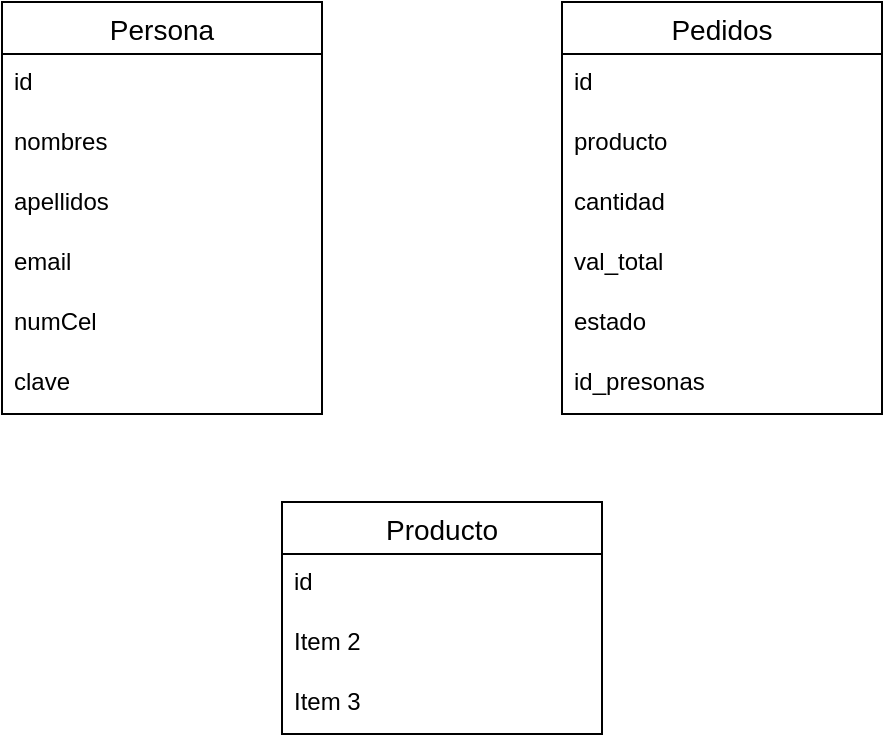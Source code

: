 <mxfile version="20.4.1" type="device"><diagram id="aLixFH4VPZ8F77ibTVz0" name="Page-1"><mxGraphModel dx="868" dy="450" grid="1" gridSize="10" guides="1" tooltips="1" connect="1" arrows="1" fold="1" page="1" pageScale="1" pageWidth="827" pageHeight="1169" math="0" shadow="0"><root><mxCell id="0"/><mxCell id="1" parent="0"/><mxCell id="M-dXLmNESHnH2bS9_OFU-1" value="Persona" style="swimlane;fontStyle=0;childLayout=stackLayout;horizontal=1;startSize=26;horizontalStack=0;resizeParent=1;resizeParentMax=0;resizeLast=0;collapsible=1;marginBottom=0;align=center;fontSize=14;" parent="1" vertex="1"><mxGeometry x="160" y="240" width="160" height="206" as="geometry"/></mxCell><mxCell id="M-dXLmNESHnH2bS9_OFU-2" value="id" style="text;strokeColor=none;fillColor=none;spacingLeft=4;spacingRight=4;overflow=hidden;rotatable=0;points=[[0,0.5],[1,0.5]];portConstraint=eastwest;fontSize=12;" parent="M-dXLmNESHnH2bS9_OFU-1" vertex="1"><mxGeometry y="26" width="160" height="30" as="geometry"/></mxCell><mxCell id="M-dXLmNESHnH2bS9_OFU-3" value="nombres&#10;" style="text;strokeColor=none;fillColor=none;spacingLeft=4;spacingRight=4;overflow=hidden;rotatable=0;points=[[0,0.5],[1,0.5]];portConstraint=eastwest;fontSize=12;" parent="M-dXLmNESHnH2bS9_OFU-1" vertex="1"><mxGeometry y="56" width="160" height="30" as="geometry"/></mxCell><mxCell id="M-dXLmNESHnH2bS9_OFU-4" value="apellidos" style="text;strokeColor=none;fillColor=none;spacingLeft=4;spacingRight=4;overflow=hidden;rotatable=0;points=[[0,0.5],[1,0.5]];portConstraint=eastwest;fontSize=12;" parent="M-dXLmNESHnH2bS9_OFU-1" vertex="1"><mxGeometry y="86" width="160" height="30" as="geometry"/></mxCell><mxCell id="M-dXLmNESHnH2bS9_OFU-9" value="email" style="text;strokeColor=none;fillColor=none;spacingLeft=4;spacingRight=4;overflow=hidden;rotatable=0;points=[[0,0.5],[1,0.5]];portConstraint=eastwest;fontSize=12;" parent="M-dXLmNESHnH2bS9_OFU-1" vertex="1"><mxGeometry y="116" width="160" height="30" as="geometry"/></mxCell><mxCell id="M-dXLmNESHnH2bS9_OFU-10" value="numCel" style="text;strokeColor=none;fillColor=none;spacingLeft=4;spacingRight=4;overflow=hidden;rotatable=0;points=[[0,0.5],[1,0.5]];portConstraint=eastwest;fontSize=12;" parent="M-dXLmNESHnH2bS9_OFU-1" vertex="1"><mxGeometry y="146" width="160" height="30" as="geometry"/></mxCell><mxCell id="M-dXLmNESHnH2bS9_OFU-11" value="clave" style="text;strokeColor=none;fillColor=none;spacingLeft=4;spacingRight=4;overflow=hidden;rotatable=0;points=[[0,0.5],[1,0.5]];portConstraint=eastwest;fontSize=12;" parent="M-dXLmNESHnH2bS9_OFU-1" vertex="1"><mxGeometry y="176" width="160" height="30" as="geometry"/></mxCell><mxCell id="M-dXLmNESHnH2bS9_OFU-5" value="Pedidos" style="swimlane;fontStyle=0;childLayout=stackLayout;horizontal=1;startSize=26;horizontalStack=0;resizeParent=1;resizeParentMax=0;resizeLast=0;collapsible=1;marginBottom=0;align=center;fontSize=14;" parent="1" vertex="1"><mxGeometry x="440" y="240" width="160" height="206" as="geometry"/></mxCell><mxCell id="M-dXLmNESHnH2bS9_OFU-6" value="id" style="text;strokeColor=none;fillColor=none;spacingLeft=4;spacingRight=4;overflow=hidden;rotatable=0;points=[[0,0.5],[1,0.5]];portConstraint=eastwest;fontSize=12;" parent="M-dXLmNESHnH2bS9_OFU-5" vertex="1"><mxGeometry y="26" width="160" height="30" as="geometry"/></mxCell><mxCell id="M-dXLmNESHnH2bS9_OFU-7" value="producto" style="text;strokeColor=none;fillColor=none;spacingLeft=4;spacingRight=4;overflow=hidden;rotatable=0;points=[[0,0.5],[1,0.5]];portConstraint=eastwest;fontSize=12;" parent="M-dXLmNESHnH2bS9_OFU-5" vertex="1"><mxGeometry y="56" width="160" height="30" as="geometry"/></mxCell><mxCell id="M-dXLmNESHnH2bS9_OFU-8" value="cantidad&#10;" style="text;strokeColor=none;fillColor=none;spacingLeft=4;spacingRight=4;overflow=hidden;rotatable=0;points=[[0,0.5],[1,0.5]];portConstraint=eastwest;fontSize=12;" parent="M-dXLmNESHnH2bS9_OFU-5" vertex="1"><mxGeometry y="86" width="160" height="30" as="geometry"/></mxCell><mxCell id="M-dXLmNESHnH2bS9_OFU-12" value="val_total" style="text;strokeColor=none;fillColor=none;spacingLeft=4;spacingRight=4;overflow=hidden;rotatable=0;points=[[0,0.5],[1,0.5]];portConstraint=eastwest;fontSize=12;" parent="M-dXLmNESHnH2bS9_OFU-5" vertex="1"><mxGeometry y="116" width="160" height="30" as="geometry"/></mxCell><mxCell id="M-dXLmNESHnH2bS9_OFU-13" value="estado" style="text;strokeColor=none;fillColor=none;spacingLeft=4;spacingRight=4;overflow=hidden;rotatable=0;points=[[0,0.5],[1,0.5]];portConstraint=eastwest;fontSize=12;" parent="M-dXLmNESHnH2bS9_OFU-5" vertex="1"><mxGeometry y="146" width="160" height="30" as="geometry"/></mxCell><mxCell id="M-dXLmNESHnH2bS9_OFU-14" value="id_presonas" style="text;strokeColor=none;fillColor=none;spacingLeft=4;spacingRight=4;overflow=hidden;rotatable=0;points=[[0,0.5],[1,0.5]];portConstraint=eastwest;fontSize=12;" parent="M-dXLmNESHnH2bS9_OFU-5" vertex="1"><mxGeometry y="176" width="160" height="30" as="geometry"/></mxCell><mxCell id="vba3ol9mUSa_pwao0C3A-1" value="Producto" style="swimlane;fontStyle=0;childLayout=stackLayout;horizontal=1;startSize=26;horizontalStack=0;resizeParent=1;resizeParentMax=0;resizeLast=0;collapsible=1;marginBottom=0;align=center;fontSize=14;" parent="1" vertex="1"><mxGeometry x="300" y="490" width="160" height="116" as="geometry"/></mxCell><mxCell id="vba3ol9mUSa_pwao0C3A-2" value="id" style="text;strokeColor=none;fillColor=none;spacingLeft=4;spacingRight=4;overflow=hidden;rotatable=0;points=[[0,0.5],[1,0.5]];portConstraint=eastwest;fontSize=12;" parent="vba3ol9mUSa_pwao0C3A-1" vertex="1"><mxGeometry y="26" width="160" height="30" as="geometry"/></mxCell><mxCell id="vba3ol9mUSa_pwao0C3A-3" value="Item 2" style="text;strokeColor=none;fillColor=none;spacingLeft=4;spacingRight=4;overflow=hidden;rotatable=0;points=[[0,0.5],[1,0.5]];portConstraint=eastwest;fontSize=12;" parent="vba3ol9mUSa_pwao0C3A-1" vertex="1"><mxGeometry y="56" width="160" height="30" as="geometry"/></mxCell><mxCell id="vba3ol9mUSa_pwao0C3A-4" value="Item 3" style="text;strokeColor=none;fillColor=none;spacingLeft=4;spacingRight=4;overflow=hidden;rotatable=0;points=[[0,0.5],[1,0.5]];portConstraint=eastwest;fontSize=12;" parent="vba3ol9mUSa_pwao0C3A-1" vertex="1"><mxGeometry y="86" width="160" height="30" as="geometry"/></mxCell></root></mxGraphModel></diagram></mxfile>